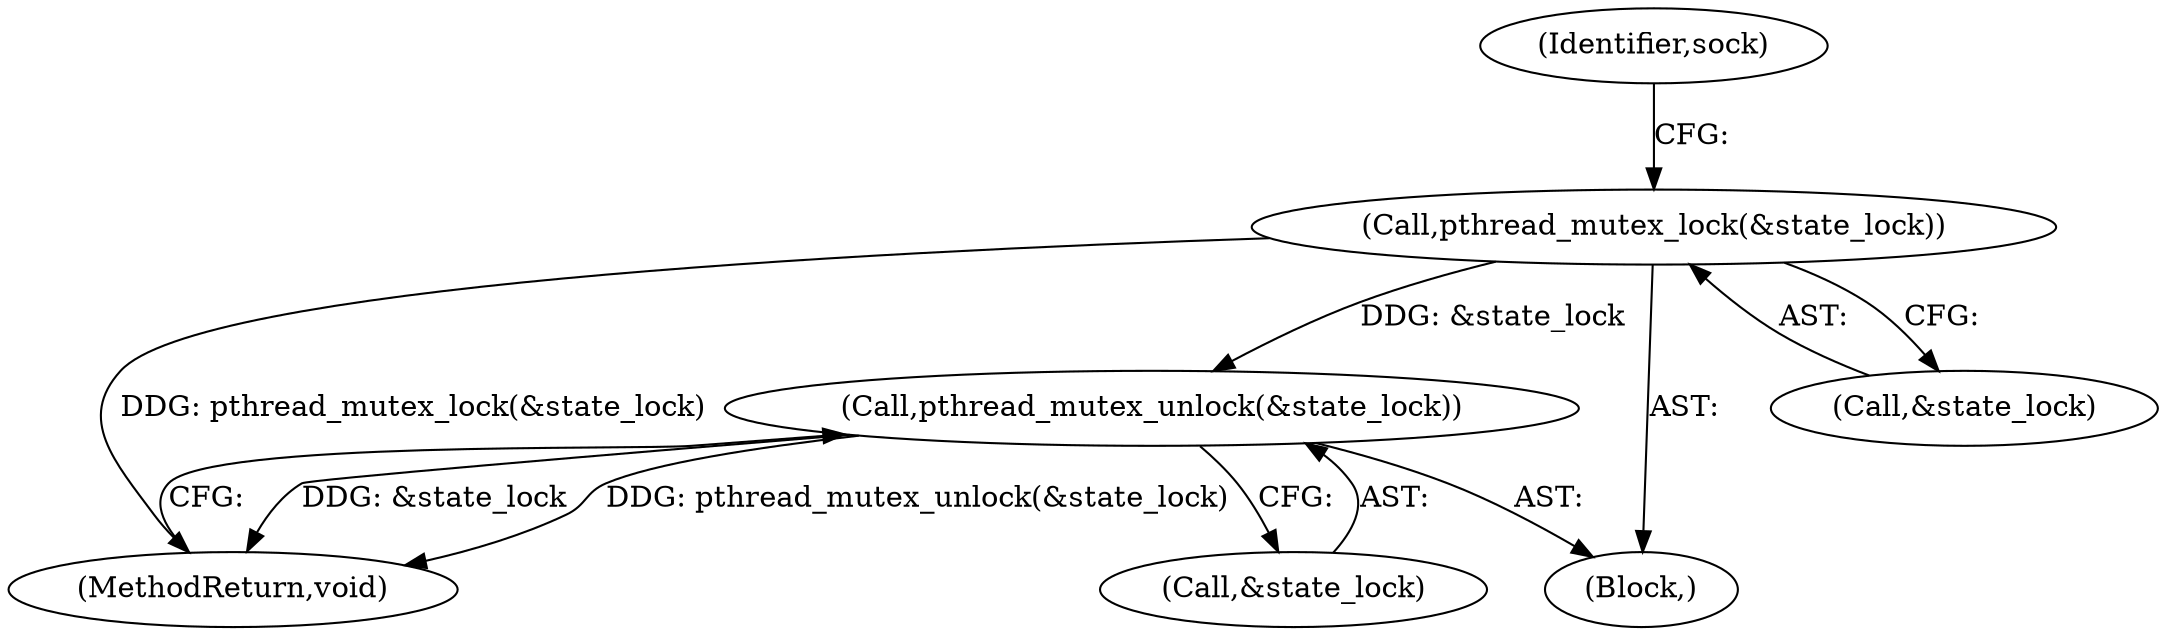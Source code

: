 digraph "0_Android_472271b153c5dc53c28beac55480a8d8434b2d5c_30@API" {
"1000113" [label="(Call,pthread_mutex_lock(&state_lock))"];
"1000295" [label="(Call,pthread_mutex_unlock(&state_lock))"];
"1000107" [label="(Block,)"];
"1000295" [label="(Call,pthread_mutex_unlock(&state_lock))"];
"1000298" [label="(MethodReturn,void)"];
"1000296" [label="(Call,&state_lock)"];
"1000114" [label="(Call,&state_lock)"];
"1000113" [label="(Call,pthread_mutex_lock(&state_lock))"];
"1000117" [label="(Identifier,sock)"];
"1000113" -> "1000107"  [label="AST: "];
"1000113" -> "1000114"  [label="CFG: "];
"1000114" -> "1000113"  [label="AST: "];
"1000117" -> "1000113"  [label="CFG: "];
"1000113" -> "1000298"  [label="DDG: pthread_mutex_lock(&state_lock)"];
"1000113" -> "1000295"  [label="DDG: &state_lock"];
"1000295" -> "1000107"  [label="AST: "];
"1000295" -> "1000296"  [label="CFG: "];
"1000296" -> "1000295"  [label="AST: "];
"1000298" -> "1000295"  [label="CFG: "];
"1000295" -> "1000298"  [label="DDG: &state_lock"];
"1000295" -> "1000298"  [label="DDG: pthread_mutex_unlock(&state_lock)"];
}
